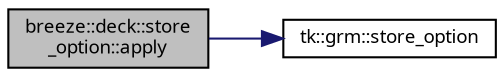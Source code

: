 digraph "breeze::deck::store_option::apply"
{
 // INTERACTIVE_SVG=YES
  bgcolor="transparent";
  edge [fontname="sans-serif",fontsize="9",labelfontname="sans-serif",labelfontsize="9"];
  node [fontname="sans-serif",fontsize="9",shape=record];
  rankdir="LR";
  Node1 [label="breeze::deck::store\l_option::apply",height=0.2,width=0.4,color="black", fillcolor="grey75", style="filled", fontcolor="black"];
  Node1 -> Node2 [color="midnightblue",fontsize="9",style="solid",fontname="sans-serif"];
  Node2 [label="tk::grm::store_option",height=0.2,width=0.4,color="black",URL="$namespacetk_1_1grm.html#a9131f0a09dab5d6bd4c8d84d8339e5e4",tooltip="Put option (i.e., a tk::Toggle) in grammar state (or stack) at a position given by tags..."];
}
